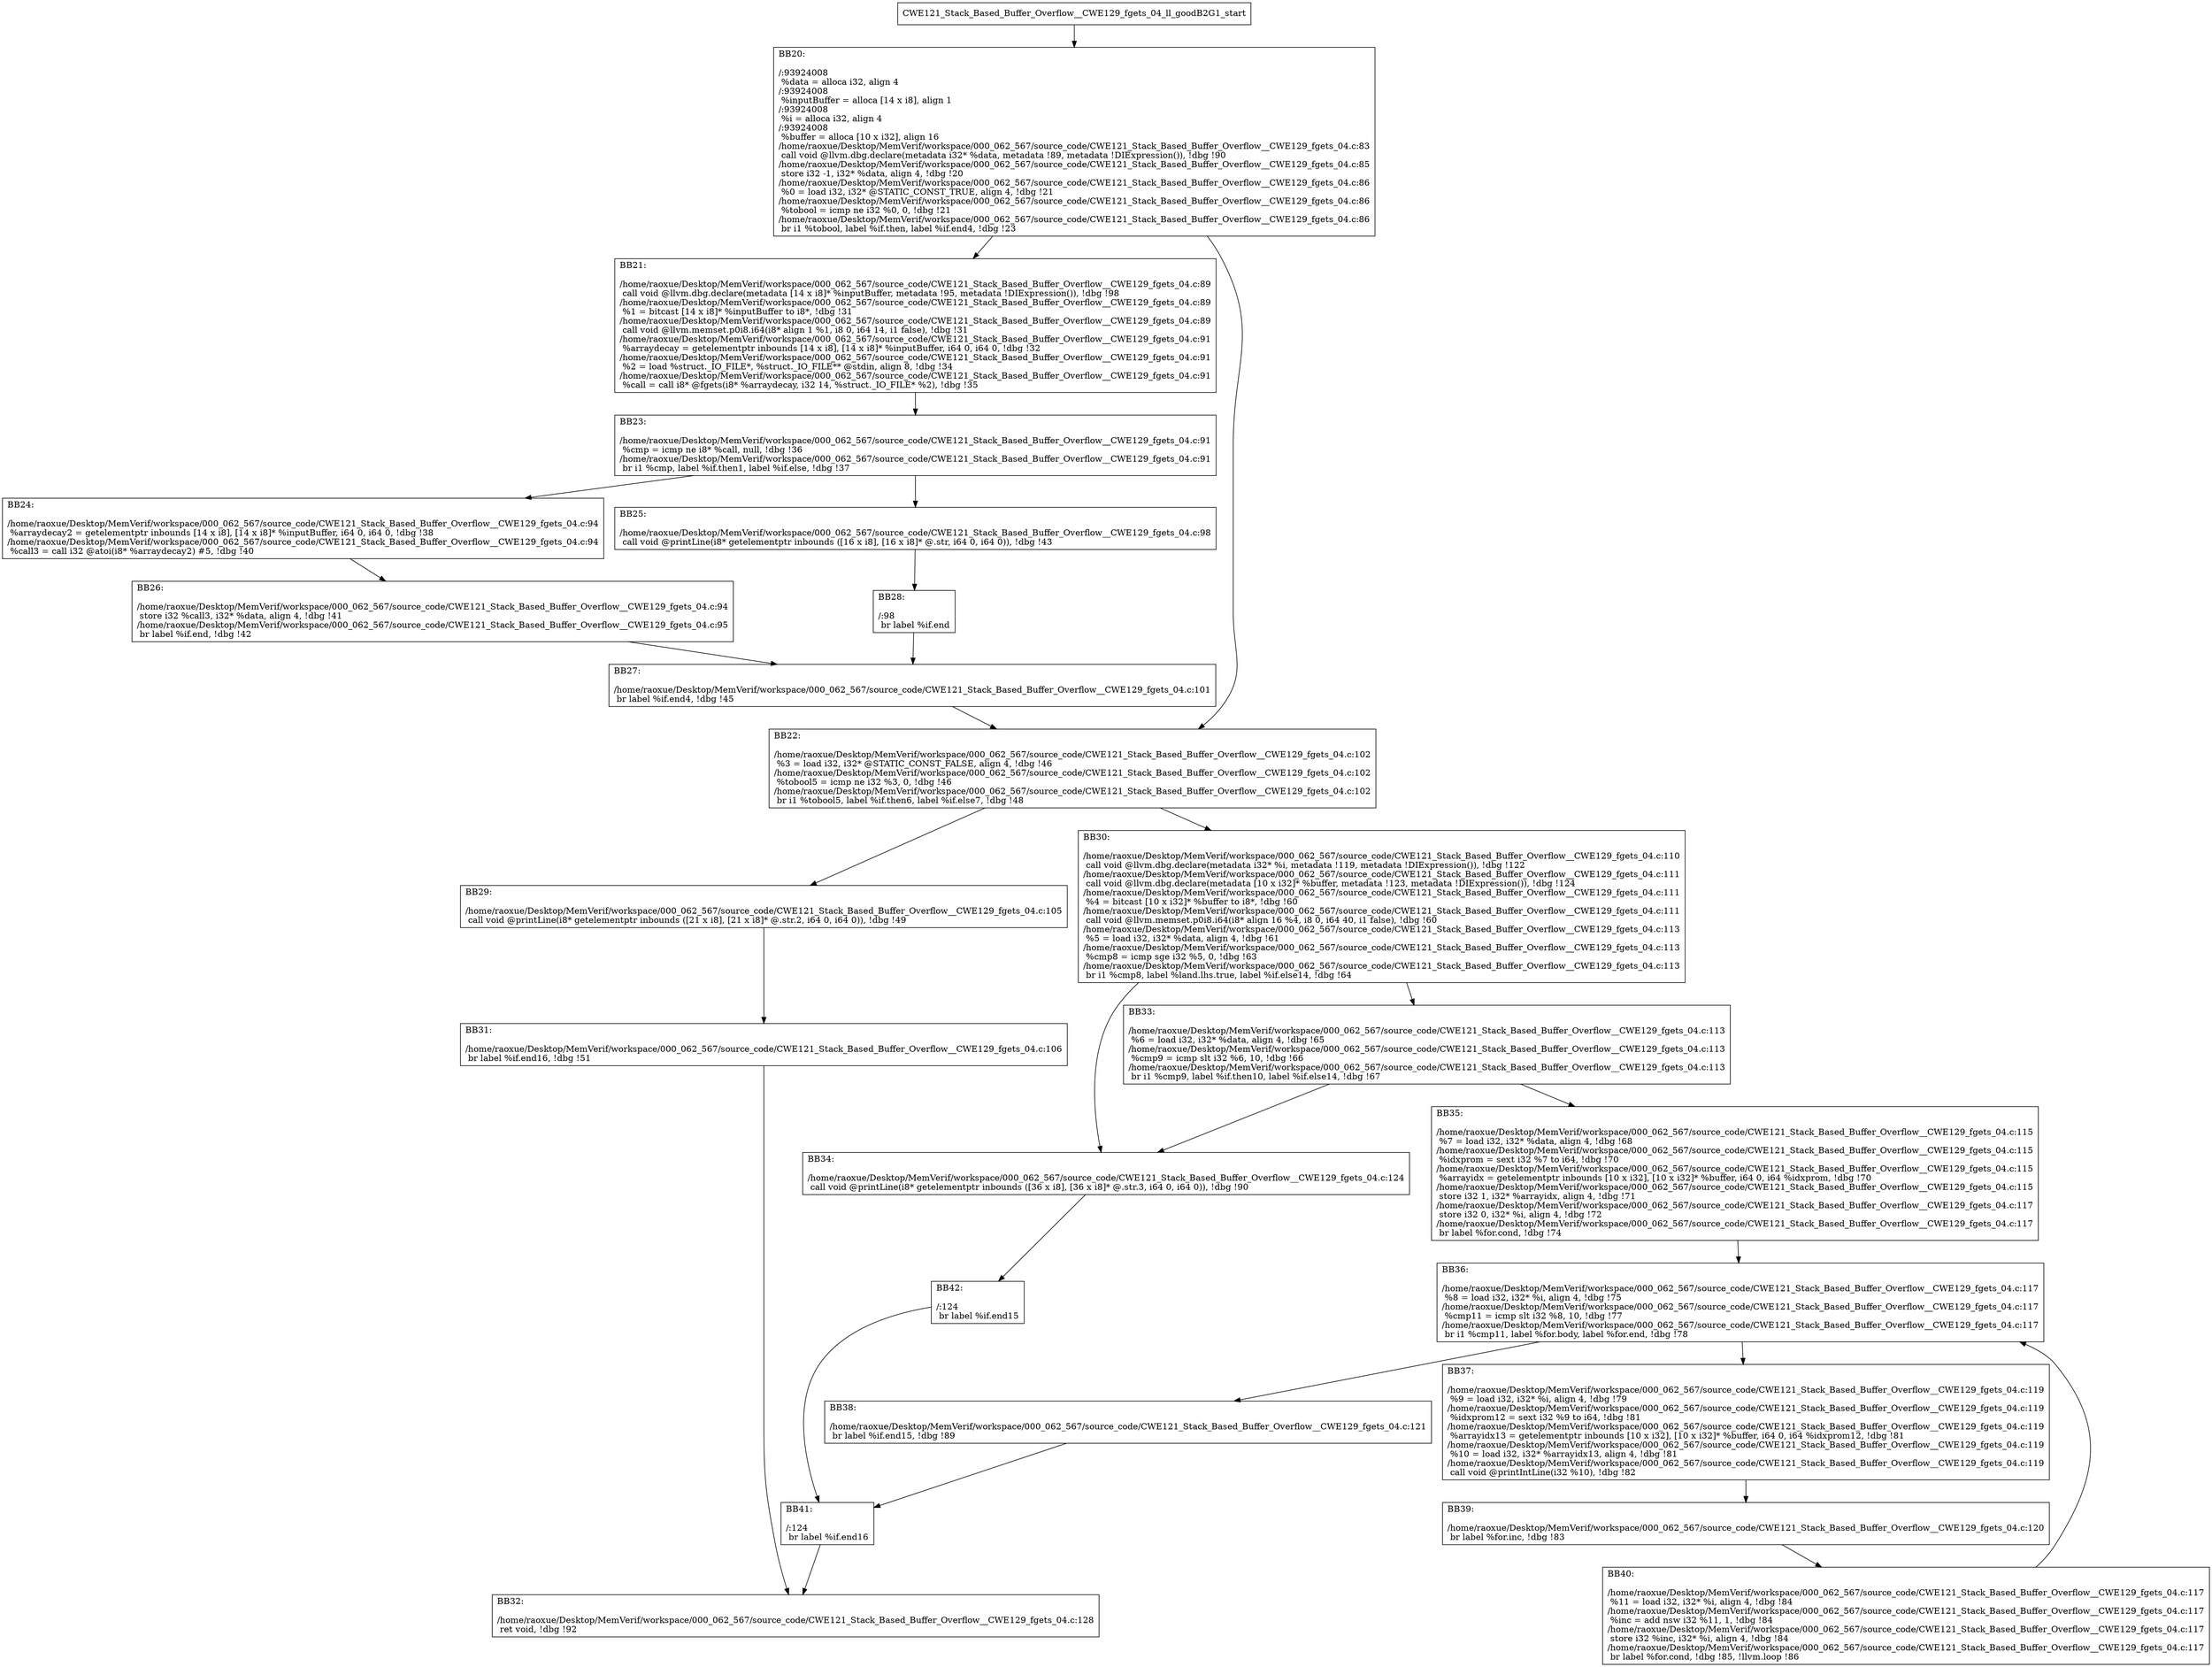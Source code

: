 digraph "CFG for'CWE121_Stack_Based_Buffer_Overflow__CWE129_fgets_04_ll_goodB2G1' function" {
	BBCWE121_Stack_Based_Buffer_Overflow__CWE129_fgets_04_ll_goodB2G1_start[shape=record,label="{CWE121_Stack_Based_Buffer_Overflow__CWE129_fgets_04_ll_goodB2G1_start}"];
	BBCWE121_Stack_Based_Buffer_Overflow__CWE129_fgets_04_ll_goodB2G1_start-> CWE121_Stack_Based_Buffer_Overflow__CWE129_fgets_04_ll_goodB2G1BB20;
	CWE121_Stack_Based_Buffer_Overflow__CWE129_fgets_04_ll_goodB2G1BB20 [shape=record, label="{BB20:\l\l/:93924008\l
  %data = alloca i32, align 4\l
/:93924008\l
  %inputBuffer = alloca [14 x i8], align 1\l
/:93924008\l
  %i = alloca i32, align 4\l
/:93924008\l
  %buffer = alloca [10 x i32], align 16\l
/home/raoxue/Desktop/MemVerif/workspace/000_062_567/source_code/CWE121_Stack_Based_Buffer_Overflow__CWE129_fgets_04.c:83\l
  call void @llvm.dbg.declare(metadata i32* %data, metadata !89, metadata !DIExpression()), !dbg !90\l
/home/raoxue/Desktop/MemVerif/workspace/000_062_567/source_code/CWE121_Stack_Based_Buffer_Overflow__CWE129_fgets_04.c:85\l
  store i32 -1, i32* %data, align 4, !dbg !20\l
/home/raoxue/Desktop/MemVerif/workspace/000_062_567/source_code/CWE121_Stack_Based_Buffer_Overflow__CWE129_fgets_04.c:86\l
  %0 = load i32, i32* @STATIC_CONST_TRUE, align 4, !dbg !21\l
/home/raoxue/Desktop/MemVerif/workspace/000_062_567/source_code/CWE121_Stack_Based_Buffer_Overflow__CWE129_fgets_04.c:86\l
  %tobool = icmp ne i32 %0, 0, !dbg !21\l
/home/raoxue/Desktop/MemVerif/workspace/000_062_567/source_code/CWE121_Stack_Based_Buffer_Overflow__CWE129_fgets_04.c:86\l
  br i1 %tobool, label %if.then, label %if.end4, !dbg !23\l
}"];
	CWE121_Stack_Based_Buffer_Overflow__CWE129_fgets_04_ll_goodB2G1BB20-> CWE121_Stack_Based_Buffer_Overflow__CWE129_fgets_04_ll_goodB2G1BB21;
	CWE121_Stack_Based_Buffer_Overflow__CWE129_fgets_04_ll_goodB2G1BB20-> CWE121_Stack_Based_Buffer_Overflow__CWE129_fgets_04_ll_goodB2G1BB22;
	CWE121_Stack_Based_Buffer_Overflow__CWE129_fgets_04_ll_goodB2G1BB21 [shape=record, label="{BB21:\l\l/home/raoxue/Desktop/MemVerif/workspace/000_062_567/source_code/CWE121_Stack_Based_Buffer_Overflow__CWE129_fgets_04.c:89\l
  call void @llvm.dbg.declare(metadata [14 x i8]* %inputBuffer, metadata !95, metadata !DIExpression()), !dbg !98\l
/home/raoxue/Desktop/MemVerif/workspace/000_062_567/source_code/CWE121_Stack_Based_Buffer_Overflow__CWE129_fgets_04.c:89\l
  %1 = bitcast [14 x i8]* %inputBuffer to i8*, !dbg !31\l
/home/raoxue/Desktop/MemVerif/workspace/000_062_567/source_code/CWE121_Stack_Based_Buffer_Overflow__CWE129_fgets_04.c:89\l
  call void @llvm.memset.p0i8.i64(i8* align 1 %1, i8 0, i64 14, i1 false), !dbg !31\l
/home/raoxue/Desktop/MemVerif/workspace/000_062_567/source_code/CWE121_Stack_Based_Buffer_Overflow__CWE129_fgets_04.c:91\l
  %arraydecay = getelementptr inbounds [14 x i8], [14 x i8]* %inputBuffer, i64 0, i64 0, !dbg !32\l
/home/raoxue/Desktop/MemVerif/workspace/000_062_567/source_code/CWE121_Stack_Based_Buffer_Overflow__CWE129_fgets_04.c:91\l
  %2 = load %struct._IO_FILE*, %struct._IO_FILE** @stdin, align 8, !dbg !34\l
/home/raoxue/Desktop/MemVerif/workspace/000_062_567/source_code/CWE121_Stack_Based_Buffer_Overflow__CWE129_fgets_04.c:91\l
  %call = call i8* @fgets(i8* %arraydecay, i32 14, %struct._IO_FILE* %2), !dbg !35\l
}"];
	CWE121_Stack_Based_Buffer_Overflow__CWE129_fgets_04_ll_goodB2G1BB21-> CWE121_Stack_Based_Buffer_Overflow__CWE129_fgets_04_ll_goodB2G1BB23;
	CWE121_Stack_Based_Buffer_Overflow__CWE129_fgets_04_ll_goodB2G1BB23 [shape=record, label="{BB23:\l\l/home/raoxue/Desktop/MemVerif/workspace/000_062_567/source_code/CWE121_Stack_Based_Buffer_Overflow__CWE129_fgets_04.c:91\l
  %cmp = icmp ne i8* %call, null, !dbg !36\l
/home/raoxue/Desktop/MemVerif/workspace/000_062_567/source_code/CWE121_Stack_Based_Buffer_Overflow__CWE129_fgets_04.c:91\l
  br i1 %cmp, label %if.then1, label %if.else, !dbg !37\l
}"];
	CWE121_Stack_Based_Buffer_Overflow__CWE129_fgets_04_ll_goodB2G1BB23-> CWE121_Stack_Based_Buffer_Overflow__CWE129_fgets_04_ll_goodB2G1BB24;
	CWE121_Stack_Based_Buffer_Overflow__CWE129_fgets_04_ll_goodB2G1BB23-> CWE121_Stack_Based_Buffer_Overflow__CWE129_fgets_04_ll_goodB2G1BB25;
	CWE121_Stack_Based_Buffer_Overflow__CWE129_fgets_04_ll_goodB2G1BB24 [shape=record, label="{BB24:\l\l/home/raoxue/Desktop/MemVerif/workspace/000_062_567/source_code/CWE121_Stack_Based_Buffer_Overflow__CWE129_fgets_04.c:94\l
  %arraydecay2 = getelementptr inbounds [14 x i8], [14 x i8]* %inputBuffer, i64 0, i64 0, !dbg !38\l
/home/raoxue/Desktop/MemVerif/workspace/000_062_567/source_code/CWE121_Stack_Based_Buffer_Overflow__CWE129_fgets_04.c:94\l
  %call3 = call i32 @atoi(i8* %arraydecay2) #5, !dbg !40\l
}"];
	CWE121_Stack_Based_Buffer_Overflow__CWE129_fgets_04_ll_goodB2G1BB24-> CWE121_Stack_Based_Buffer_Overflow__CWE129_fgets_04_ll_goodB2G1BB26;
	CWE121_Stack_Based_Buffer_Overflow__CWE129_fgets_04_ll_goodB2G1BB26 [shape=record, label="{BB26:\l\l/home/raoxue/Desktop/MemVerif/workspace/000_062_567/source_code/CWE121_Stack_Based_Buffer_Overflow__CWE129_fgets_04.c:94\l
  store i32 %call3, i32* %data, align 4, !dbg !41\l
/home/raoxue/Desktop/MemVerif/workspace/000_062_567/source_code/CWE121_Stack_Based_Buffer_Overflow__CWE129_fgets_04.c:95\l
  br label %if.end, !dbg !42\l
}"];
	CWE121_Stack_Based_Buffer_Overflow__CWE129_fgets_04_ll_goodB2G1BB26-> CWE121_Stack_Based_Buffer_Overflow__CWE129_fgets_04_ll_goodB2G1BB27;
	CWE121_Stack_Based_Buffer_Overflow__CWE129_fgets_04_ll_goodB2G1BB25 [shape=record, label="{BB25:\l\l/home/raoxue/Desktop/MemVerif/workspace/000_062_567/source_code/CWE121_Stack_Based_Buffer_Overflow__CWE129_fgets_04.c:98\l
  call void @printLine(i8* getelementptr inbounds ([16 x i8], [16 x i8]* @.str, i64 0, i64 0)), !dbg !43\l
}"];
	CWE121_Stack_Based_Buffer_Overflow__CWE129_fgets_04_ll_goodB2G1BB25-> CWE121_Stack_Based_Buffer_Overflow__CWE129_fgets_04_ll_goodB2G1BB28;
	CWE121_Stack_Based_Buffer_Overflow__CWE129_fgets_04_ll_goodB2G1BB28 [shape=record, label="{BB28:\l\l/:98\l
  br label %if.end\l
}"];
	CWE121_Stack_Based_Buffer_Overflow__CWE129_fgets_04_ll_goodB2G1BB28-> CWE121_Stack_Based_Buffer_Overflow__CWE129_fgets_04_ll_goodB2G1BB27;
	CWE121_Stack_Based_Buffer_Overflow__CWE129_fgets_04_ll_goodB2G1BB27 [shape=record, label="{BB27:\l\l/home/raoxue/Desktop/MemVerif/workspace/000_062_567/source_code/CWE121_Stack_Based_Buffer_Overflow__CWE129_fgets_04.c:101\l
  br label %if.end4, !dbg !45\l
}"];
	CWE121_Stack_Based_Buffer_Overflow__CWE129_fgets_04_ll_goodB2G1BB27-> CWE121_Stack_Based_Buffer_Overflow__CWE129_fgets_04_ll_goodB2G1BB22;
	CWE121_Stack_Based_Buffer_Overflow__CWE129_fgets_04_ll_goodB2G1BB22 [shape=record, label="{BB22:\l\l/home/raoxue/Desktop/MemVerif/workspace/000_062_567/source_code/CWE121_Stack_Based_Buffer_Overflow__CWE129_fgets_04.c:102\l
  %3 = load i32, i32* @STATIC_CONST_FALSE, align 4, !dbg !46\l
/home/raoxue/Desktop/MemVerif/workspace/000_062_567/source_code/CWE121_Stack_Based_Buffer_Overflow__CWE129_fgets_04.c:102\l
  %tobool5 = icmp ne i32 %3, 0, !dbg !46\l
/home/raoxue/Desktop/MemVerif/workspace/000_062_567/source_code/CWE121_Stack_Based_Buffer_Overflow__CWE129_fgets_04.c:102\l
  br i1 %tobool5, label %if.then6, label %if.else7, !dbg !48\l
}"];
	CWE121_Stack_Based_Buffer_Overflow__CWE129_fgets_04_ll_goodB2G1BB22-> CWE121_Stack_Based_Buffer_Overflow__CWE129_fgets_04_ll_goodB2G1BB29;
	CWE121_Stack_Based_Buffer_Overflow__CWE129_fgets_04_ll_goodB2G1BB22-> CWE121_Stack_Based_Buffer_Overflow__CWE129_fgets_04_ll_goodB2G1BB30;
	CWE121_Stack_Based_Buffer_Overflow__CWE129_fgets_04_ll_goodB2G1BB29 [shape=record, label="{BB29:\l\l/home/raoxue/Desktop/MemVerif/workspace/000_062_567/source_code/CWE121_Stack_Based_Buffer_Overflow__CWE129_fgets_04.c:105\l
  call void @printLine(i8* getelementptr inbounds ([21 x i8], [21 x i8]* @.str.2, i64 0, i64 0)), !dbg !49\l
}"];
	CWE121_Stack_Based_Buffer_Overflow__CWE129_fgets_04_ll_goodB2G1BB29-> CWE121_Stack_Based_Buffer_Overflow__CWE129_fgets_04_ll_goodB2G1BB31;
	CWE121_Stack_Based_Buffer_Overflow__CWE129_fgets_04_ll_goodB2G1BB31 [shape=record, label="{BB31:\l\l/home/raoxue/Desktop/MemVerif/workspace/000_062_567/source_code/CWE121_Stack_Based_Buffer_Overflow__CWE129_fgets_04.c:106\l
  br label %if.end16, !dbg !51\l
}"];
	CWE121_Stack_Based_Buffer_Overflow__CWE129_fgets_04_ll_goodB2G1BB31-> CWE121_Stack_Based_Buffer_Overflow__CWE129_fgets_04_ll_goodB2G1BB32;
	CWE121_Stack_Based_Buffer_Overflow__CWE129_fgets_04_ll_goodB2G1BB30 [shape=record, label="{BB30:\l\l/home/raoxue/Desktop/MemVerif/workspace/000_062_567/source_code/CWE121_Stack_Based_Buffer_Overflow__CWE129_fgets_04.c:110\l
  call void @llvm.dbg.declare(metadata i32* %i, metadata !119, metadata !DIExpression()), !dbg !122\l
/home/raoxue/Desktop/MemVerif/workspace/000_062_567/source_code/CWE121_Stack_Based_Buffer_Overflow__CWE129_fgets_04.c:111\l
  call void @llvm.dbg.declare(metadata [10 x i32]* %buffer, metadata !123, metadata !DIExpression()), !dbg !124\l
/home/raoxue/Desktop/MemVerif/workspace/000_062_567/source_code/CWE121_Stack_Based_Buffer_Overflow__CWE129_fgets_04.c:111\l
  %4 = bitcast [10 x i32]* %buffer to i8*, !dbg !60\l
/home/raoxue/Desktop/MemVerif/workspace/000_062_567/source_code/CWE121_Stack_Based_Buffer_Overflow__CWE129_fgets_04.c:111\l
  call void @llvm.memset.p0i8.i64(i8* align 16 %4, i8 0, i64 40, i1 false), !dbg !60\l
/home/raoxue/Desktop/MemVerif/workspace/000_062_567/source_code/CWE121_Stack_Based_Buffer_Overflow__CWE129_fgets_04.c:113\l
  %5 = load i32, i32* %data, align 4, !dbg !61\l
/home/raoxue/Desktop/MemVerif/workspace/000_062_567/source_code/CWE121_Stack_Based_Buffer_Overflow__CWE129_fgets_04.c:113\l
  %cmp8 = icmp sge i32 %5, 0, !dbg !63\l
/home/raoxue/Desktop/MemVerif/workspace/000_062_567/source_code/CWE121_Stack_Based_Buffer_Overflow__CWE129_fgets_04.c:113\l
  br i1 %cmp8, label %land.lhs.true, label %if.else14, !dbg !64\l
}"];
	CWE121_Stack_Based_Buffer_Overflow__CWE129_fgets_04_ll_goodB2G1BB30-> CWE121_Stack_Based_Buffer_Overflow__CWE129_fgets_04_ll_goodB2G1BB33;
	CWE121_Stack_Based_Buffer_Overflow__CWE129_fgets_04_ll_goodB2G1BB30-> CWE121_Stack_Based_Buffer_Overflow__CWE129_fgets_04_ll_goodB2G1BB34;
	CWE121_Stack_Based_Buffer_Overflow__CWE129_fgets_04_ll_goodB2G1BB33 [shape=record, label="{BB33:\l\l/home/raoxue/Desktop/MemVerif/workspace/000_062_567/source_code/CWE121_Stack_Based_Buffer_Overflow__CWE129_fgets_04.c:113\l
  %6 = load i32, i32* %data, align 4, !dbg !65\l
/home/raoxue/Desktop/MemVerif/workspace/000_062_567/source_code/CWE121_Stack_Based_Buffer_Overflow__CWE129_fgets_04.c:113\l
  %cmp9 = icmp slt i32 %6, 10, !dbg !66\l
/home/raoxue/Desktop/MemVerif/workspace/000_062_567/source_code/CWE121_Stack_Based_Buffer_Overflow__CWE129_fgets_04.c:113\l
  br i1 %cmp9, label %if.then10, label %if.else14, !dbg !67\l
}"];
	CWE121_Stack_Based_Buffer_Overflow__CWE129_fgets_04_ll_goodB2G1BB33-> CWE121_Stack_Based_Buffer_Overflow__CWE129_fgets_04_ll_goodB2G1BB35;
	CWE121_Stack_Based_Buffer_Overflow__CWE129_fgets_04_ll_goodB2G1BB33-> CWE121_Stack_Based_Buffer_Overflow__CWE129_fgets_04_ll_goodB2G1BB34;
	CWE121_Stack_Based_Buffer_Overflow__CWE129_fgets_04_ll_goodB2G1BB35 [shape=record, label="{BB35:\l\l/home/raoxue/Desktop/MemVerif/workspace/000_062_567/source_code/CWE121_Stack_Based_Buffer_Overflow__CWE129_fgets_04.c:115\l
  %7 = load i32, i32* %data, align 4, !dbg !68\l
/home/raoxue/Desktop/MemVerif/workspace/000_062_567/source_code/CWE121_Stack_Based_Buffer_Overflow__CWE129_fgets_04.c:115\l
  %idxprom = sext i32 %7 to i64, !dbg !70\l
/home/raoxue/Desktop/MemVerif/workspace/000_062_567/source_code/CWE121_Stack_Based_Buffer_Overflow__CWE129_fgets_04.c:115\l
  %arrayidx = getelementptr inbounds [10 x i32], [10 x i32]* %buffer, i64 0, i64 %idxprom, !dbg !70\l
/home/raoxue/Desktop/MemVerif/workspace/000_062_567/source_code/CWE121_Stack_Based_Buffer_Overflow__CWE129_fgets_04.c:115\l
  store i32 1, i32* %arrayidx, align 4, !dbg !71\l
/home/raoxue/Desktop/MemVerif/workspace/000_062_567/source_code/CWE121_Stack_Based_Buffer_Overflow__CWE129_fgets_04.c:117\l
  store i32 0, i32* %i, align 4, !dbg !72\l
/home/raoxue/Desktop/MemVerif/workspace/000_062_567/source_code/CWE121_Stack_Based_Buffer_Overflow__CWE129_fgets_04.c:117\l
  br label %for.cond, !dbg !74\l
}"];
	CWE121_Stack_Based_Buffer_Overflow__CWE129_fgets_04_ll_goodB2G1BB35-> CWE121_Stack_Based_Buffer_Overflow__CWE129_fgets_04_ll_goodB2G1BB36;
	CWE121_Stack_Based_Buffer_Overflow__CWE129_fgets_04_ll_goodB2G1BB36 [shape=record, label="{BB36:\l\l/home/raoxue/Desktop/MemVerif/workspace/000_062_567/source_code/CWE121_Stack_Based_Buffer_Overflow__CWE129_fgets_04.c:117\l
  %8 = load i32, i32* %i, align 4, !dbg !75\l
/home/raoxue/Desktop/MemVerif/workspace/000_062_567/source_code/CWE121_Stack_Based_Buffer_Overflow__CWE129_fgets_04.c:117\l
  %cmp11 = icmp slt i32 %8, 10, !dbg !77\l
/home/raoxue/Desktop/MemVerif/workspace/000_062_567/source_code/CWE121_Stack_Based_Buffer_Overflow__CWE129_fgets_04.c:117\l
  br i1 %cmp11, label %for.body, label %for.end, !dbg !78\l
}"];
	CWE121_Stack_Based_Buffer_Overflow__CWE129_fgets_04_ll_goodB2G1BB36-> CWE121_Stack_Based_Buffer_Overflow__CWE129_fgets_04_ll_goodB2G1BB37;
	CWE121_Stack_Based_Buffer_Overflow__CWE129_fgets_04_ll_goodB2G1BB36-> CWE121_Stack_Based_Buffer_Overflow__CWE129_fgets_04_ll_goodB2G1BB38;
	CWE121_Stack_Based_Buffer_Overflow__CWE129_fgets_04_ll_goodB2G1BB37 [shape=record, label="{BB37:\l\l/home/raoxue/Desktop/MemVerif/workspace/000_062_567/source_code/CWE121_Stack_Based_Buffer_Overflow__CWE129_fgets_04.c:119\l
  %9 = load i32, i32* %i, align 4, !dbg !79\l
/home/raoxue/Desktop/MemVerif/workspace/000_062_567/source_code/CWE121_Stack_Based_Buffer_Overflow__CWE129_fgets_04.c:119\l
  %idxprom12 = sext i32 %9 to i64, !dbg !81\l
/home/raoxue/Desktop/MemVerif/workspace/000_062_567/source_code/CWE121_Stack_Based_Buffer_Overflow__CWE129_fgets_04.c:119\l
  %arrayidx13 = getelementptr inbounds [10 x i32], [10 x i32]* %buffer, i64 0, i64 %idxprom12, !dbg !81\l
/home/raoxue/Desktop/MemVerif/workspace/000_062_567/source_code/CWE121_Stack_Based_Buffer_Overflow__CWE129_fgets_04.c:119\l
  %10 = load i32, i32* %arrayidx13, align 4, !dbg !81\l
/home/raoxue/Desktop/MemVerif/workspace/000_062_567/source_code/CWE121_Stack_Based_Buffer_Overflow__CWE129_fgets_04.c:119\l
  call void @printIntLine(i32 %10), !dbg !82\l
}"];
	CWE121_Stack_Based_Buffer_Overflow__CWE129_fgets_04_ll_goodB2G1BB37-> CWE121_Stack_Based_Buffer_Overflow__CWE129_fgets_04_ll_goodB2G1BB39;
	CWE121_Stack_Based_Buffer_Overflow__CWE129_fgets_04_ll_goodB2G1BB39 [shape=record, label="{BB39:\l\l/home/raoxue/Desktop/MemVerif/workspace/000_062_567/source_code/CWE121_Stack_Based_Buffer_Overflow__CWE129_fgets_04.c:120\l
  br label %for.inc, !dbg !83\l
}"];
	CWE121_Stack_Based_Buffer_Overflow__CWE129_fgets_04_ll_goodB2G1BB39-> CWE121_Stack_Based_Buffer_Overflow__CWE129_fgets_04_ll_goodB2G1BB40;
	CWE121_Stack_Based_Buffer_Overflow__CWE129_fgets_04_ll_goodB2G1BB40 [shape=record, label="{BB40:\l\l/home/raoxue/Desktop/MemVerif/workspace/000_062_567/source_code/CWE121_Stack_Based_Buffer_Overflow__CWE129_fgets_04.c:117\l
  %11 = load i32, i32* %i, align 4, !dbg !84\l
/home/raoxue/Desktop/MemVerif/workspace/000_062_567/source_code/CWE121_Stack_Based_Buffer_Overflow__CWE129_fgets_04.c:117\l
  %inc = add nsw i32 %11, 1, !dbg !84\l
/home/raoxue/Desktop/MemVerif/workspace/000_062_567/source_code/CWE121_Stack_Based_Buffer_Overflow__CWE129_fgets_04.c:117\l
  store i32 %inc, i32* %i, align 4, !dbg !84\l
/home/raoxue/Desktop/MemVerif/workspace/000_062_567/source_code/CWE121_Stack_Based_Buffer_Overflow__CWE129_fgets_04.c:117\l
  br label %for.cond, !dbg !85, !llvm.loop !86\l
}"];
	CWE121_Stack_Based_Buffer_Overflow__CWE129_fgets_04_ll_goodB2G1BB40-> CWE121_Stack_Based_Buffer_Overflow__CWE129_fgets_04_ll_goodB2G1BB36;
	CWE121_Stack_Based_Buffer_Overflow__CWE129_fgets_04_ll_goodB2G1BB38 [shape=record, label="{BB38:\l\l/home/raoxue/Desktop/MemVerif/workspace/000_062_567/source_code/CWE121_Stack_Based_Buffer_Overflow__CWE129_fgets_04.c:121\l
  br label %if.end15, !dbg !89\l
}"];
	CWE121_Stack_Based_Buffer_Overflow__CWE129_fgets_04_ll_goodB2G1BB38-> CWE121_Stack_Based_Buffer_Overflow__CWE129_fgets_04_ll_goodB2G1BB41;
	CWE121_Stack_Based_Buffer_Overflow__CWE129_fgets_04_ll_goodB2G1BB34 [shape=record, label="{BB34:\l\l/home/raoxue/Desktop/MemVerif/workspace/000_062_567/source_code/CWE121_Stack_Based_Buffer_Overflow__CWE129_fgets_04.c:124\l
  call void @printLine(i8* getelementptr inbounds ([36 x i8], [36 x i8]* @.str.3, i64 0, i64 0)), !dbg !90\l
}"];
	CWE121_Stack_Based_Buffer_Overflow__CWE129_fgets_04_ll_goodB2G1BB34-> CWE121_Stack_Based_Buffer_Overflow__CWE129_fgets_04_ll_goodB2G1BB42;
	CWE121_Stack_Based_Buffer_Overflow__CWE129_fgets_04_ll_goodB2G1BB42 [shape=record, label="{BB42:\l\l/:124\l
  br label %if.end15\l
}"];
	CWE121_Stack_Based_Buffer_Overflow__CWE129_fgets_04_ll_goodB2G1BB42-> CWE121_Stack_Based_Buffer_Overflow__CWE129_fgets_04_ll_goodB2G1BB41;
	CWE121_Stack_Based_Buffer_Overflow__CWE129_fgets_04_ll_goodB2G1BB41 [shape=record, label="{BB41:\l\l/:124\l
  br label %if.end16\l
}"];
	CWE121_Stack_Based_Buffer_Overflow__CWE129_fgets_04_ll_goodB2G1BB41-> CWE121_Stack_Based_Buffer_Overflow__CWE129_fgets_04_ll_goodB2G1BB32;
	CWE121_Stack_Based_Buffer_Overflow__CWE129_fgets_04_ll_goodB2G1BB32 [shape=record, label="{BB32:\l\l/home/raoxue/Desktop/MemVerif/workspace/000_062_567/source_code/CWE121_Stack_Based_Buffer_Overflow__CWE129_fgets_04.c:128\l
  ret void, !dbg !92\l
}"];
}
